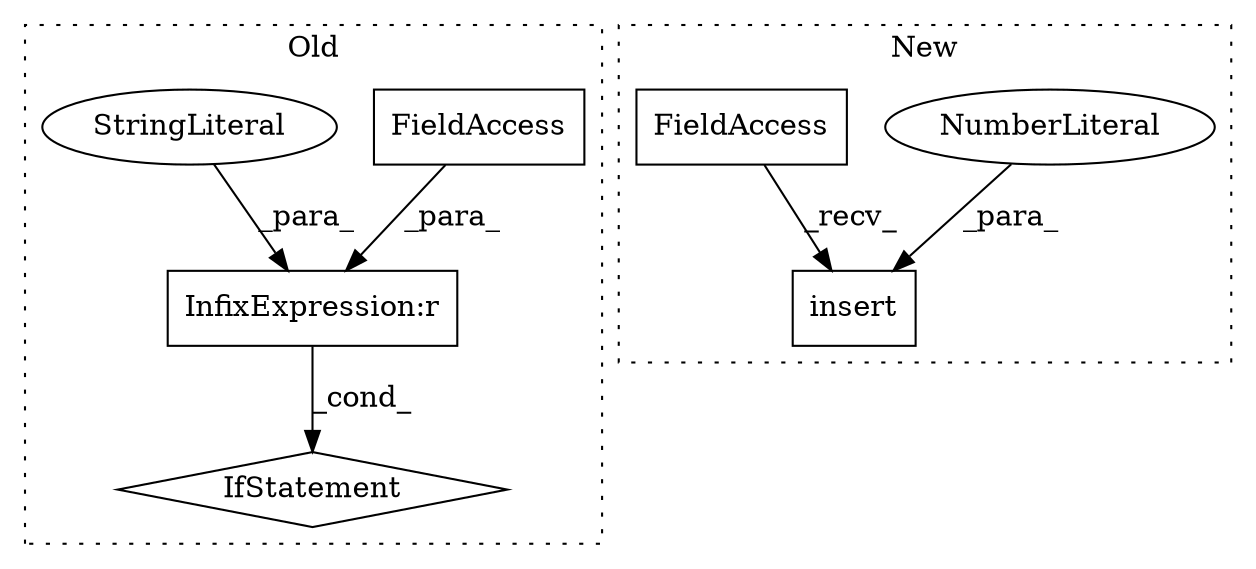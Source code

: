 digraph G {
subgraph cluster0 {
1 [label="IfStatement" a="25" s="1233,1259" l="4,2" shape="diamond"];
4 [label="InfixExpression:r" a="27" s="1245" l="4" shape="box"];
5 [label="FieldAccess" a="22" s="1237" l="8" shape="box"];
7 [label="StringLiteral" a="45" s="1249" l="10" shape="ellipse"];
label = "Old";
style="dotted";
}
subgraph cluster1 {
2 [label="insert" a="32" s="250,263" l="7,1" shape="box"];
3 [label="NumberLiteral" a="34" s="257" l="1" shape="ellipse"];
6 [label="FieldAccess" a="22" s="241" l="3" shape="box"];
label = "New";
style="dotted";
}
3 -> 2 [label="_para_"];
4 -> 1 [label="_cond_"];
5 -> 4 [label="_para_"];
6 -> 2 [label="_recv_"];
7 -> 4 [label="_para_"];
}